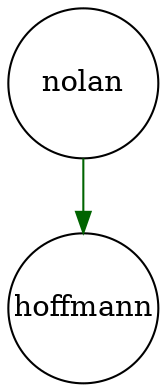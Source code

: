 digraph fullagr_nolan_hoffmann { 
 K=0.6 
 "nolan" -> { "hoffmann" } [color="darkgreen", arrowhead="normal", penwidth=1, href="#12"]; 
 "nolan" [shape="circle", fixedsize="true", height=1, width=1, style="filled", fillcolor="white", href="#nolan"]; 
 "hoffmann" [shape="circle", fixedsize="true", height=1, width=1, style="filled", fillcolor="white", href="#hoffmann"]; 

}